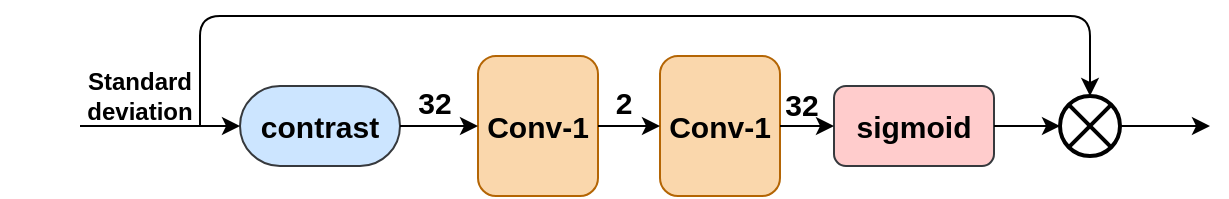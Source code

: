 <mxfile version="12.1.9" type="github" pages="1">
  <diagram id="9mgp5hTeKwQeIRzM_nvd" name="Page-1">
    <mxGraphModel dx="1408" dy="699" grid="1" gridSize="10" guides="1" tooltips="1" connect="1" arrows="1" fold="1" page="1" pageScale="1" pageWidth="827" pageHeight="1169" math="0" shadow="0">
      <root>
        <mxCell id="0"/>
        <mxCell id="1" parent="0"/>
        <mxCell id="kraB7-uRW1oNtJoIXogF-1" value="&lt;b&gt;&lt;font style=&quot;font-size: 15px&quot;&gt;2&lt;/font&gt;&lt;/b&gt;" style="rounded=0;whiteSpace=wrap;html=1;fillColor=none;strokeColor=none;" vertex="1" parent="1">
          <mxGeometry x="371.5" y="380" width="60" height="45" as="geometry"/>
        </mxCell>
        <mxCell id="kraB7-uRW1oNtJoIXogF-2" value="&lt;b&gt;&lt;font style=&quot;font-size: 12px&quot;&gt;Standard &lt;br&gt;deviation&lt;/font&gt;&lt;/b&gt;" style="rounded=0;whiteSpace=wrap;html=1;fillColor=none;strokeColor=none;" vertex="1" parent="1">
          <mxGeometry x="90" y="370" width="140" height="60" as="geometry"/>
        </mxCell>
        <mxCell id="kraB7-uRW1oNtJoIXogF-3" value="&lt;b&gt;&lt;font style=&quot;font-size: 15px&quot;&gt;32&lt;/font&gt;&lt;/b&gt;" style="rounded=0;whiteSpace=wrap;html=1;fillColor=none;strokeColor=none;" vertex="1" parent="1">
          <mxGeometry x="461" y="381.5" width="60" height="45" as="geometry"/>
        </mxCell>
        <mxCell id="kraB7-uRW1oNtJoIXogF-4" value="&lt;b&gt;&lt;font style=&quot;font-size: 15px&quot;&gt;32&lt;/font&gt;&lt;/b&gt;" style="rounded=0;whiteSpace=wrap;html=1;fillColor=none;strokeColor=none;" vertex="1" parent="1">
          <mxGeometry x="279" y="380" width="57" height="45" as="geometry"/>
        </mxCell>
        <mxCell id="kraB7-uRW1oNtJoIXogF-5" value="" style="shape=sumEllipse;perimeter=ellipsePerimeter;whiteSpace=wrap;html=1;backgroundOutline=1;fillColor=none;strokeWidth=2;" vertex="1" parent="1">
          <mxGeometry x="620" y="400" width="30" height="30" as="geometry"/>
        </mxCell>
        <mxCell id="kraB7-uRW1oNtJoIXogF-6" value="" style="endArrow=classic;html=1;exitX=1;exitY=0.5;exitDx=0;exitDy=0;" edge="1" parent="1" source="kraB7-uRW1oNtJoIXogF-5">
          <mxGeometry width="50" height="50" relative="1" as="geometry">
            <mxPoint x="688" y="410" as="sourcePoint"/>
            <mxPoint x="695" y="415" as="targetPoint"/>
          </mxGeometry>
        </mxCell>
        <mxCell id="kraB7-uRW1oNtJoIXogF-7" value="&lt;b style=&quot;font-size: 15px ; white-space: normal&quot;&gt;Conv-1&lt;/b&gt;" style="rounded=1;whiteSpace=wrap;html=1;fillColor=#fad7ac;strokeColor=#b46504;rotation=0;direction=north;" vertex="1" parent="1">
          <mxGeometry x="420" y="380" width="60" height="70" as="geometry"/>
        </mxCell>
        <mxCell id="kraB7-uRW1oNtJoIXogF-8" value="&lt;font style=&quot;font-size: 15px&quot;&gt;&lt;b&gt;sigmoid&lt;/b&gt;&lt;/font&gt;" style="rounded=1;whiteSpace=wrap;html=1;fillColor=#ffcccc;strokeColor=#36393d;" vertex="1" parent="1">
          <mxGeometry x="507" y="395" width="80" height="40" as="geometry"/>
        </mxCell>
        <mxCell id="kraB7-uRW1oNtJoIXogF-9" value="&lt;b style=&quot;font-size: 15px ; white-space: normal&quot;&gt;Conv-1&lt;/b&gt;" style="rounded=1;whiteSpace=wrap;html=1;fillColor=#fad7ac;strokeColor=#b46504;rotation=0;direction=north;" vertex="1" parent="1">
          <mxGeometry x="329" y="380" width="60" height="70" as="geometry"/>
        </mxCell>
        <mxCell id="kraB7-uRW1oNtJoIXogF-10" value="&lt;font style=&quot;font-size: 15px&quot;&gt;&lt;b&gt;contrast&lt;/b&gt;&lt;/font&gt;" style="rounded=1;whiteSpace=wrap;html=1;fillColor=#cce5ff;strokeColor=#36393d;arcSize=50;" vertex="1" parent="1">
          <mxGeometry x="210" y="395" width="80" height="40" as="geometry"/>
        </mxCell>
        <mxCell id="kraB7-uRW1oNtJoIXogF-11" value="" style="endArrow=classic;html=1;entryX=0.5;entryY=0;entryDx=0;entryDy=0;exitX=1;exitY=0.5;exitDx=0;exitDy=0;" edge="1" parent="1" source="kraB7-uRW1oNtJoIXogF-10" target="kraB7-uRW1oNtJoIXogF-9">
          <mxGeometry width="50" height="50" relative="1" as="geometry">
            <mxPoint x="160" y="940" as="sourcePoint"/>
            <mxPoint x="210" y="890" as="targetPoint"/>
          </mxGeometry>
        </mxCell>
        <mxCell id="kraB7-uRW1oNtJoIXogF-12" value="" style="endArrow=classic;html=1;entryX=0.5;entryY=0;entryDx=0;entryDy=0;exitX=0.5;exitY=1;exitDx=0;exitDy=0;" edge="1" parent="1" source="kraB7-uRW1oNtJoIXogF-9" target="kraB7-uRW1oNtJoIXogF-7">
          <mxGeometry width="50" height="50" relative="1" as="geometry">
            <mxPoint x="180" y="940" as="sourcePoint"/>
            <mxPoint x="230" y="890" as="targetPoint"/>
          </mxGeometry>
        </mxCell>
        <mxCell id="kraB7-uRW1oNtJoIXogF-13" value="" style="endArrow=classic;html=1;entryX=0;entryY=0.5;entryDx=0;entryDy=0;" edge="1" parent="1" target="kraB7-uRW1oNtJoIXogF-8">
          <mxGeometry width="50" height="50" relative="1" as="geometry">
            <mxPoint x="480" y="415" as="sourcePoint"/>
            <mxPoint x="230" y="890" as="targetPoint"/>
          </mxGeometry>
        </mxCell>
        <mxCell id="kraB7-uRW1oNtJoIXogF-14" value="" style="endArrow=classic;html=1;exitX=1;exitY=0.5;exitDx=0;exitDy=0;" edge="1" parent="1" source="kraB7-uRW1oNtJoIXogF-8">
          <mxGeometry width="50" height="50" relative="1" as="geometry">
            <mxPoint x="180" y="940" as="sourcePoint"/>
            <mxPoint x="620" y="415" as="targetPoint"/>
          </mxGeometry>
        </mxCell>
        <mxCell id="kraB7-uRW1oNtJoIXogF-15" value="" style="endArrow=classic;html=1;entryX=0;entryY=0.5;entryDx=0;entryDy=0;" edge="1" parent="1" target="kraB7-uRW1oNtJoIXogF-10">
          <mxGeometry width="50" height="50" relative="1" as="geometry">
            <mxPoint x="130" y="415" as="sourcePoint"/>
            <mxPoint x="260" y="890" as="targetPoint"/>
          </mxGeometry>
        </mxCell>
        <mxCell id="kraB7-uRW1oNtJoIXogF-16" value="" style="endArrow=classic;html=1;entryX=0.5;entryY=0;entryDx=0;entryDy=0;" edge="1" parent="1" target="kraB7-uRW1oNtJoIXogF-5">
          <mxGeometry width="50" height="50" relative="1" as="geometry">
            <mxPoint x="190" y="415" as="sourcePoint"/>
            <mxPoint x="150" y="725" as="targetPoint"/>
            <Array as="points">
              <mxPoint x="190" y="360"/>
              <mxPoint x="635" y="360"/>
            </Array>
          </mxGeometry>
        </mxCell>
      </root>
    </mxGraphModel>
  </diagram>
</mxfile>
